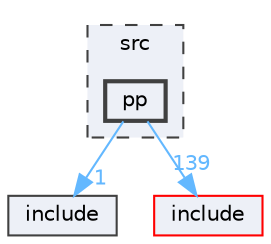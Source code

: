 digraph "src/pp"
{
 // LATEX_PDF_SIZE
  bgcolor="transparent";
  edge [fontname=Helvetica,fontsize=10,labelfontname=Helvetica,labelfontsize=10];
  node [fontname=Helvetica,fontsize=10,shape=box,height=0.2,width=0.4];
  compound=true
  subgraph clusterdir_68267d1309a1af8e8297ef4c3efbcdba {
    graph [ bgcolor="#edf0f7", pencolor="grey25", label="src", fontname=Helvetica,fontsize=10 style="filled,dashed", URL="dir_68267d1309a1af8e8297ef4c3efbcdba.html",tooltip=""]
  dir_476b63317a119b377cb948112ed8cea4 [label="pp", fillcolor="#edf0f7", color="grey25", style="filled,bold", URL="dir_476b63317a119b377cb948112ed8cea4.html",tooltip=""];
  }
  dir_7db0c2058728c0cc11dd629f56b2188c [label="include", fillcolor="#edf0f7", color="grey25", style="filled", URL="dir_7db0c2058728c0cc11dd629f56b2188c.html",tooltip=""];
  dir_d44c64559bbebec7f509842c48db8b23 [label="include", fillcolor="#edf0f7", color="red", style="filled", URL="dir_d44c64559bbebec7f509842c48db8b23.html",tooltip=""];
  dir_476b63317a119b377cb948112ed8cea4->dir_7db0c2058728c0cc11dd629f56b2188c [headlabel="1", labeldistance=1.5 headhref="dir_000019_000014.html" href="dir_000019_000014.html" color="steelblue1" fontcolor="steelblue1"];
  dir_476b63317a119b377cb948112ed8cea4->dir_d44c64559bbebec7f509842c48db8b23 [headlabel="139", labeldistance=1.5 headhref="dir_000019_000013.html" href="dir_000019_000013.html" color="steelblue1" fontcolor="steelblue1"];
}
